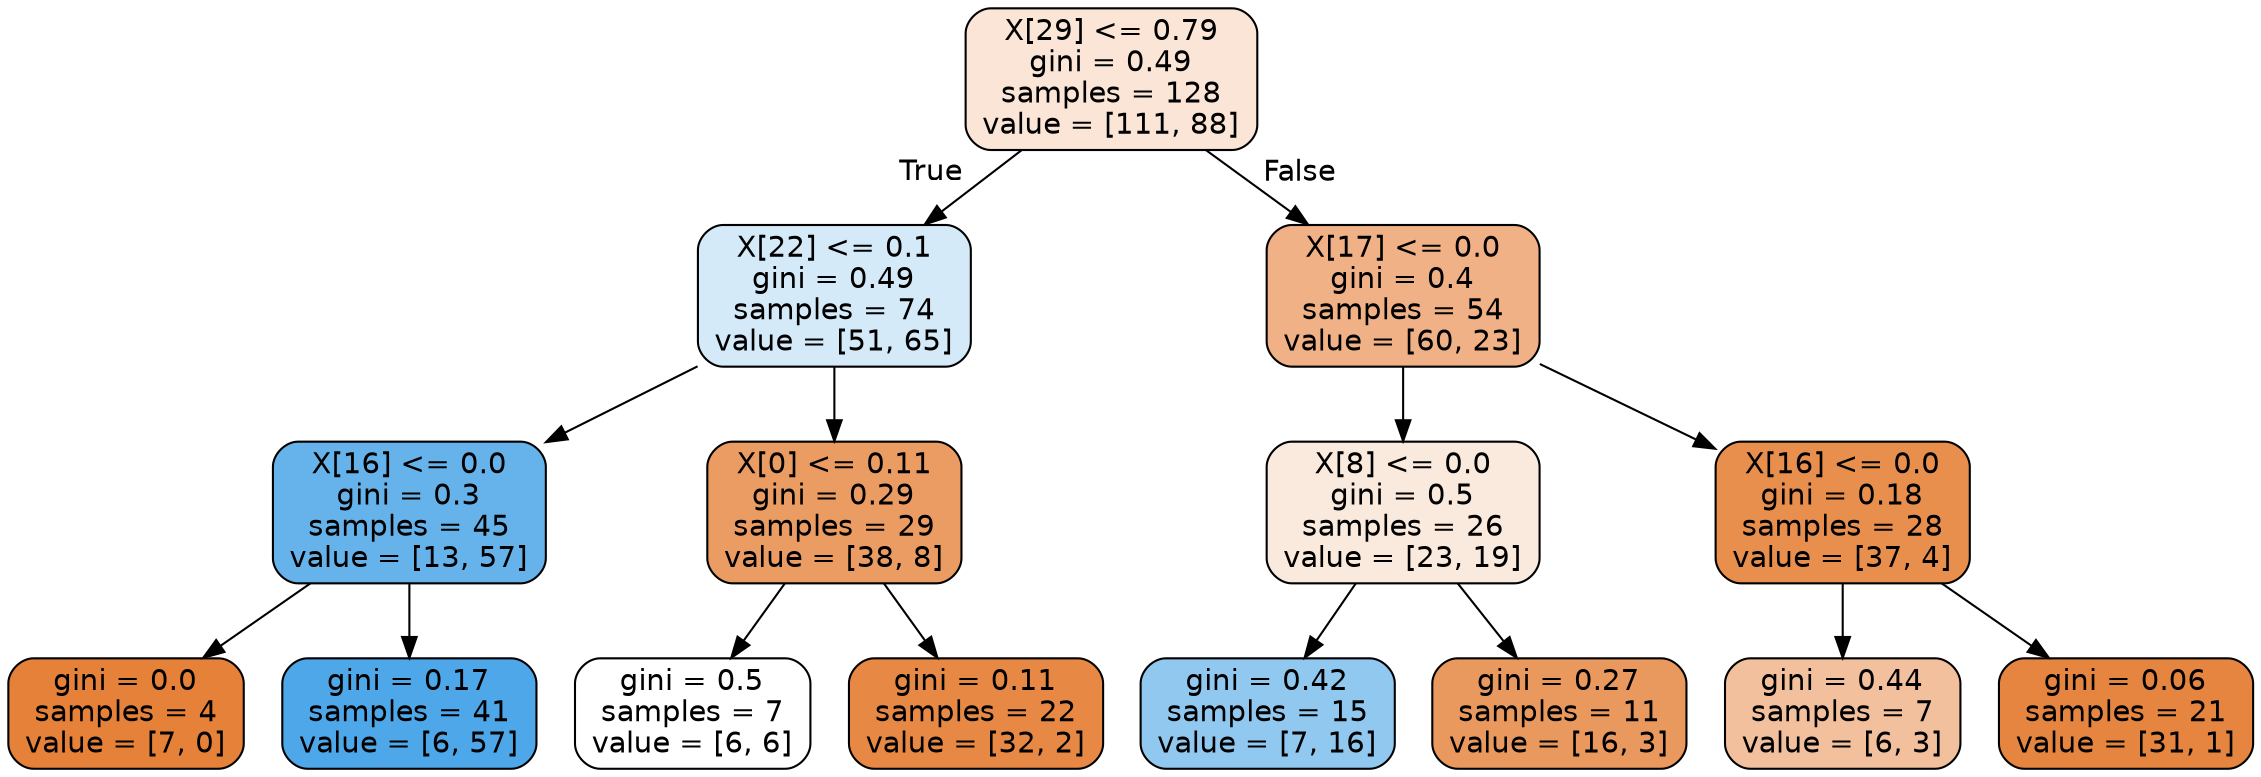 digraph Tree {
node [shape=box, style="filled, rounded", color="black", fontname=helvetica] ;
edge [fontname=helvetica] ;
0 [label="X[29] <= 0.79\ngini = 0.49\nsamples = 128\nvalue = [111, 88]", fillcolor="#fae5d6"] ;
1 [label="X[22] <= 0.1\ngini = 0.49\nsamples = 74\nvalue = [51, 65]", fillcolor="#d4eaf9"] ;
0 -> 1 [labeldistance=2.5, labelangle=45, headlabel="True"] ;
2 [label="X[16] <= 0.0\ngini = 0.3\nsamples = 45\nvalue = [13, 57]", fillcolor="#66b3eb"] ;
1 -> 2 ;
3 [label="gini = 0.0\nsamples = 4\nvalue = [7, 0]", fillcolor="#e58139"] ;
2 -> 3 ;
4 [label="gini = 0.17\nsamples = 41\nvalue = [6, 57]", fillcolor="#4ea7e8"] ;
2 -> 4 ;
5 [label="X[0] <= 0.11\ngini = 0.29\nsamples = 29\nvalue = [38, 8]", fillcolor="#ea9c63"] ;
1 -> 5 ;
6 [label="gini = 0.5\nsamples = 7\nvalue = [6, 6]", fillcolor="#ffffff"] ;
5 -> 6 ;
7 [label="gini = 0.11\nsamples = 22\nvalue = [32, 2]", fillcolor="#e78945"] ;
5 -> 7 ;
8 [label="X[17] <= 0.0\ngini = 0.4\nsamples = 54\nvalue = [60, 23]", fillcolor="#efb185"] ;
0 -> 8 [labeldistance=2.5, labelangle=-45, headlabel="False"] ;
9 [label="X[8] <= 0.0\ngini = 0.5\nsamples = 26\nvalue = [23, 19]", fillcolor="#fae9dd"] ;
8 -> 9 ;
10 [label="gini = 0.42\nsamples = 15\nvalue = [7, 16]", fillcolor="#90c8f0"] ;
9 -> 10 ;
11 [label="gini = 0.27\nsamples = 11\nvalue = [16, 3]", fillcolor="#ea995e"] ;
9 -> 11 ;
12 [label="X[16] <= 0.0\ngini = 0.18\nsamples = 28\nvalue = [37, 4]", fillcolor="#e88f4e"] ;
8 -> 12 ;
13 [label="gini = 0.44\nsamples = 7\nvalue = [6, 3]", fillcolor="#f2c09c"] ;
12 -> 13 ;
14 [label="gini = 0.06\nsamples = 21\nvalue = [31, 1]", fillcolor="#e6853f"] ;
12 -> 14 ;
}